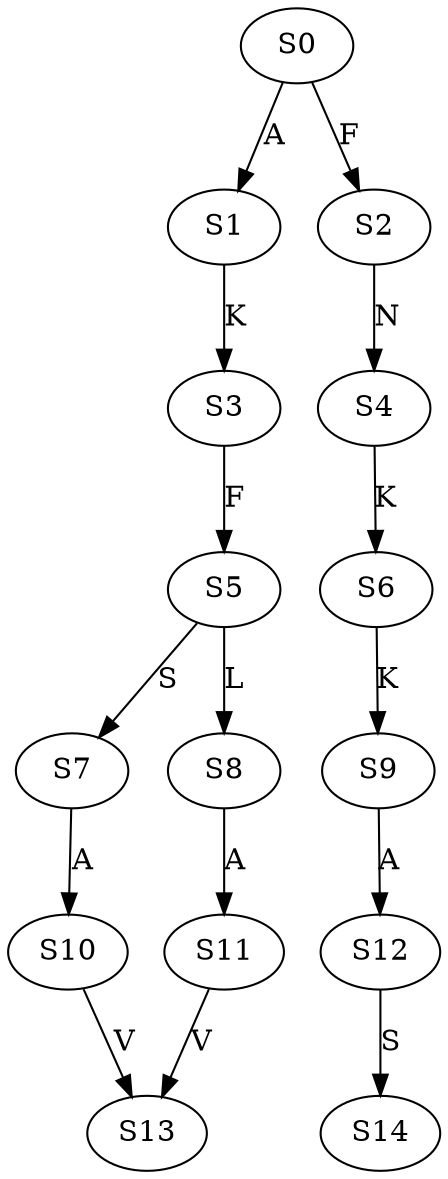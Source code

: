 strict digraph  {
	S0 -> S1 [ label = A ];
	S0 -> S2 [ label = F ];
	S1 -> S3 [ label = K ];
	S2 -> S4 [ label = N ];
	S3 -> S5 [ label = F ];
	S4 -> S6 [ label = K ];
	S5 -> S7 [ label = S ];
	S5 -> S8 [ label = L ];
	S6 -> S9 [ label = K ];
	S7 -> S10 [ label = A ];
	S8 -> S11 [ label = A ];
	S9 -> S12 [ label = A ];
	S10 -> S13 [ label = V ];
	S11 -> S13 [ label = V ];
	S12 -> S14 [ label = S ];
}
